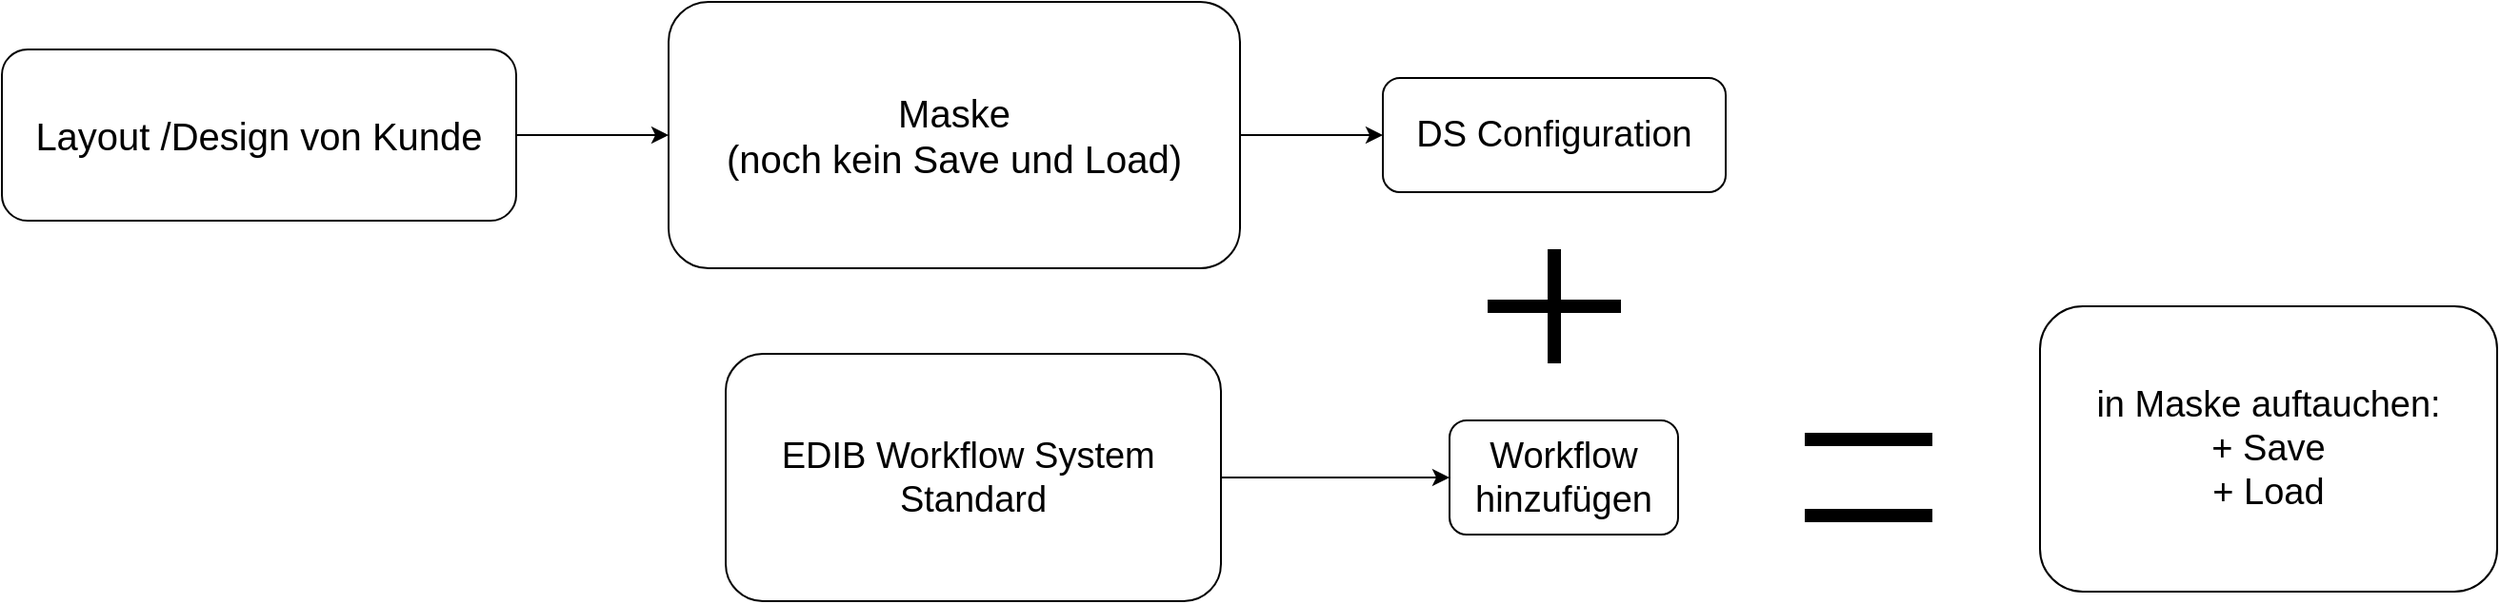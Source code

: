 <mxfile version="13.9.9" type="github">
  <diagram id="RTxzsfb38XMDdH33E54I" name="Page-1">
    <mxGraphModel dx="2249" dy="800" grid="1" gridSize="10" guides="1" tooltips="1" connect="1" arrows="1" fold="1" page="1" pageScale="1" pageWidth="827" pageHeight="1169" math="0" shadow="0">
      <root>
        <mxCell id="0" />
        <mxCell id="1" parent="0" />
        <mxCell id="4_99zT2MEp11uvjItWfj-1" value="in Maske auftauchen:&lt;br style=&quot;font-size: 19px&quot;&gt;+ Save&lt;br style=&quot;font-size: 19px&quot;&gt;+ Load" style="rounded=1;whiteSpace=wrap;html=1;fontSize=19;" vertex="1" parent="1">
          <mxGeometry x="600" y="360" width="240" height="150" as="geometry" />
        </mxCell>
        <mxCell id="4_99zT2MEp11uvjItWfj-2" value="DS Configuration" style="rounded=1;whiteSpace=wrap;html=1;fontSize=19;" vertex="1" parent="1">
          <mxGeometry x="255" y="240" width="180" height="60" as="geometry" />
        </mxCell>
        <mxCell id="4_99zT2MEp11uvjItWfj-3" value="" style="shape=cross;whiteSpace=wrap;html=1;fontSize=19;size=0;strokeWidth=7;" vertex="1" parent="1">
          <mxGeometry x="310" y="330" width="70" height="60" as="geometry" />
        </mxCell>
        <mxCell id="4_99zT2MEp11uvjItWfj-4" value="Workflow hinzufügen" style="rounded=1;whiteSpace=wrap;html=1;fontSize=19;" vertex="1" parent="1">
          <mxGeometry x="290" y="420" width="120" height="60" as="geometry" />
        </mxCell>
        <mxCell id="4_99zT2MEp11uvjItWfj-6" style="edgeStyle=orthogonalEdgeStyle;rounded=0;orthogonalLoop=1;jettySize=auto;html=1;fontSize=19;" edge="1" parent="1" source="4_99zT2MEp11uvjItWfj-5" target="4_99zT2MEp11uvjItWfj-4">
          <mxGeometry relative="1" as="geometry" />
        </mxCell>
        <mxCell id="4_99zT2MEp11uvjItWfj-5" value="EDIB Workflow System&amp;nbsp;&lt;br style=&quot;font-size: 19px;&quot;&gt;Standard" style="rounded=1;whiteSpace=wrap;html=1;fontSize=19;" vertex="1" parent="1">
          <mxGeometry x="-90" y="385" width="260" height="130" as="geometry" />
        </mxCell>
        <mxCell id="4_99zT2MEp11uvjItWfj-9" value="" style="shape=partialRectangle;whiteSpace=wrap;html=1;top=0;bottom=0;fillColor=none;strokeWidth=7;fontSize=19;rotation=90;" vertex="1" parent="1">
          <mxGeometry x="490" y="420" width="40" height="60" as="geometry" />
        </mxCell>
        <mxCell id="4_99zT2MEp11uvjItWfj-10" style="edgeStyle=orthogonalEdgeStyle;rounded=0;orthogonalLoop=1;jettySize=auto;html=1;fontSize=20;" edge="1" parent="1" source="4_99zT2MEp11uvjItWfj-11" target="4_99zT2MEp11uvjItWfj-13">
          <mxGeometry relative="1" as="geometry" />
        </mxCell>
        <mxCell id="4_99zT2MEp11uvjItWfj-11" value="Layout /Design von Kunde" style="rounded=1;whiteSpace=wrap;html=1;fontSize=20;" vertex="1" parent="1">
          <mxGeometry x="-470" y="225" width="270" height="90" as="geometry" />
        </mxCell>
        <mxCell id="4_99zT2MEp11uvjItWfj-12" style="edgeStyle=orthogonalEdgeStyle;rounded=0;orthogonalLoop=1;jettySize=auto;html=1;fontSize=20;entryX=0;entryY=0.5;entryDx=0;entryDy=0;" edge="1" parent="1" source="4_99zT2MEp11uvjItWfj-13" target="4_99zT2MEp11uvjItWfj-2">
          <mxGeometry relative="1" as="geometry">
            <mxPoint x="179" y="267" as="targetPoint" />
          </mxGeometry>
        </mxCell>
        <mxCell id="4_99zT2MEp11uvjItWfj-13" value="Maske&lt;br&gt;(noch kein Save und Load)" style="rounded=1;whiteSpace=wrap;html=1;fontSize=20;" vertex="1" parent="1">
          <mxGeometry x="-120" y="200" width="300" height="140" as="geometry" />
        </mxCell>
      </root>
    </mxGraphModel>
  </diagram>
</mxfile>

